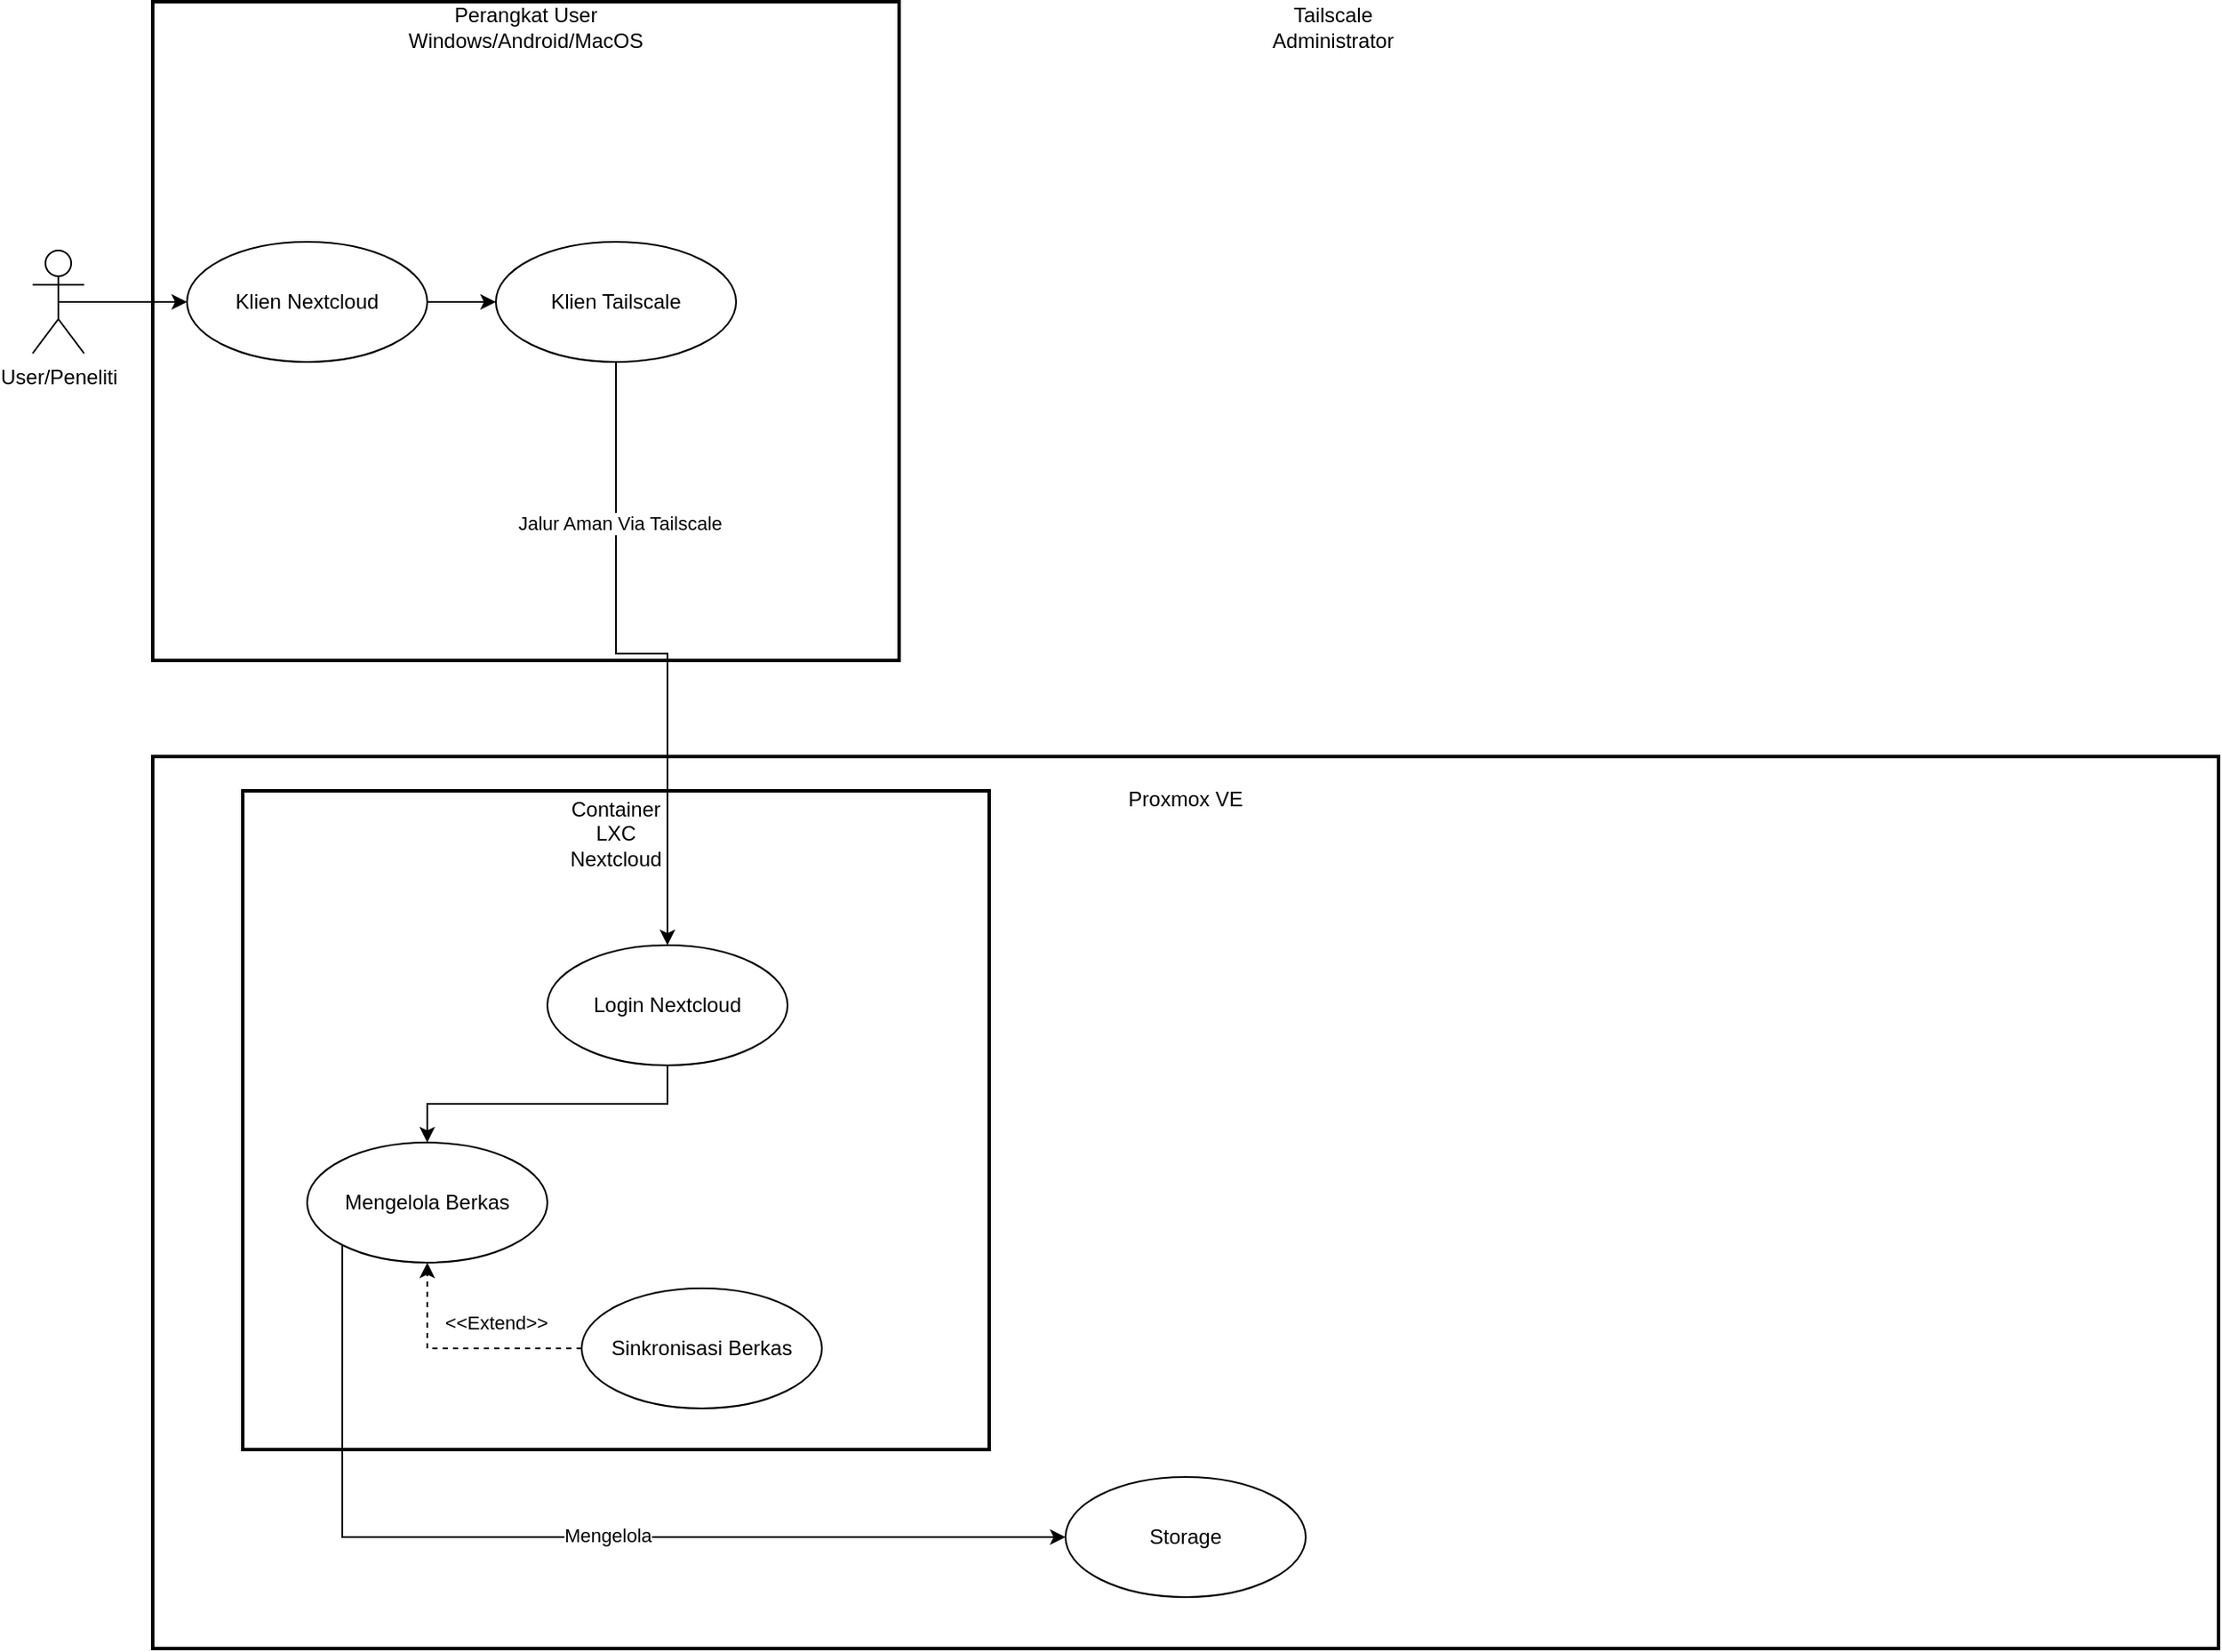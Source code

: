 <mxfile version="28.2.8">
  <diagram name="Page-1" id="b5b7bab2-c9e2-2cf4-8b2a-24fd1a2a6d21">
    <mxGraphModel dx="1414" dy="972" grid="1" gridSize="10" guides="1" tooltips="1" connect="1" arrows="1" fold="1" page="1" pageScale="1" pageWidth="827" pageHeight="1169" background="none" math="0" shadow="0">
      <root>
        <mxCell id="0" />
        <mxCell id="1" parent="0" />
        <mxCell id="vXKmgzWDdsTHZeP3xA94-14" value="" style="whiteSpace=wrap;strokeWidth=2;" vertex="1" parent="1">
          <mxGeometry x="240" y="780" width="1204" height="520" as="geometry" />
        </mxCell>
        <mxCell id="lSBOil5emQWYhYtDji0R-12" value="" style="whiteSpace=wrap;strokeWidth=2;" parent="1" vertex="1">
          <mxGeometry x="240" y="340" width="435" height="384" as="geometry" />
        </mxCell>
        <mxCell id="lSBOil5emQWYhYtDji0R-35" style="edgeStyle=orthogonalEdgeStyle;rounded=0;orthogonalLoop=1;jettySize=auto;html=1;exitX=0.5;exitY=0.5;exitDx=0;exitDy=0;exitPerimeter=0;entryX=0;entryY=0.5;entryDx=0;entryDy=0;" parent="1" source="lSBOil5emQWYhYtDji0R-29" target="lSBOil5emQWYhYtDji0R-34" edge="1">
          <mxGeometry relative="1" as="geometry" />
        </mxCell>
        <mxCell id="lSBOil5emQWYhYtDji0R-29" value="User/Peneliti" style="shape=umlActor;verticalLabelPosition=bottom;verticalAlign=top;html=1;" parent="1" vertex="1">
          <mxGeometry x="170" y="485" width="30" height="60" as="geometry" />
        </mxCell>
        <mxCell id="lSBOil5emQWYhYtDji0R-37" value="" style="edgeStyle=orthogonalEdgeStyle;rounded=0;orthogonalLoop=1;jettySize=auto;html=1;" parent="1" source="lSBOil5emQWYhYtDji0R-34" target="lSBOil5emQWYhYtDji0R-36" edge="1">
          <mxGeometry relative="1" as="geometry" />
        </mxCell>
        <mxCell id="lSBOil5emQWYhYtDji0R-34" value="Klien Nextcloud" style="ellipse;whiteSpace=wrap;html=1;" parent="1" vertex="1">
          <mxGeometry x="260" y="480" width="140" height="70" as="geometry" />
        </mxCell>
        <mxCell id="lSBOil5emQWYhYtDji0R-36" value="Klien Tailscale" style="ellipse;whiteSpace=wrap;html=1;" parent="1" vertex="1">
          <mxGeometry x="440" y="480" width="140" height="70" as="geometry" />
        </mxCell>
        <mxCell id="vXKmgzWDdsTHZeP3xA94-4" value="Perangkat User&lt;br&gt;Windows/Android/MacOS" style="text;html=1;whiteSpace=wrap;strokeColor=none;fillColor=none;align=center;verticalAlign=middle;rounded=0;" vertex="1" parent="1">
          <mxGeometry x="381.25" y="340" width="152.5" height="30" as="geometry" />
        </mxCell>
        <mxCell id="vXKmgzWDdsTHZeP3xA94-6" value="Tailscale Administrator" style="text;html=1;whiteSpace=wrap;strokeColor=none;fillColor=none;align=center;verticalAlign=middle;rounded=0;" vertex="1" parent="1">
          <mxGeometry x="897.5" y="340" width="60" height="30" as="geometry" />
        </mxCell>
        <mxCell id="vXKmgzWDdsTHZeP3xA94-7" value="" style="whiteSpace=wrap;strokeWidth=2;" vertex="1" parent="1">
          <mxGeometry x="292.5" y="800" width="435" height="384" as="geometry" />
        </mxCell>
        <mxCell id="vXKmgzWDdsTHZeP3xA94-11" value="Container LXC Nextcloud" style="text;html=1;whiteSpace=wrap;strokeColor=none;fillColor=none;align=center;verticalAlign=middle;rounded=0;" vertex="1" parent="1">
          <mxGeometry x="480" y="810" width="60" height="30" as="geometry" />
        </mxCell>
        <mxCell id="vXKmgzWDdsTHZeP3xA94-17" value="" style="edgeStyle=orthogonalEdgeStyle;rounded=0;orthogonalLoop=1;jettySize=auto;html=1;" edge="1" parent="1" source="vXKmgzWDdsTHZeP3xA94-15" target="vXKmgzWDdsTHZeP3xA94-16">
          <mxGeometry relative="1" as="geometry" />
        </mxCell>
        <mxCell id="vXKmgzWDdsTHZeP3xA94-15" value="Login Nextcloud" style="ellipse;whiteSpace=wrap;html=1;" vertex="1" parent="1">
          <mxGeometry x="470" y="890" width="140" height="70" as="geometry" />
        </mxCell>
        <mxCell id="vXKmgzWDdsTHZeP3xA94-3" value="" style="edgeStyle=orthogonalEdgeStyle;rounded=0;orthogonalLoop=1;jettySize=auto;html=1;" edge="1" parent="1" source="lSBOil5emQWYhYtDji0R-36" target="vXKmgzWDdsTHZeP3xA94-15">
          <mxGeometry relative="1" as="geometry">
            <mxPoint x="860" y="515" as="targetPoint" />
          </mxGeometry>
        </mxCell>
        <mxCell id="vXKmgzWDdsTHZeP3xA94-12" value="Jalur Aman Via Tailscale" style="edgeLabel;html=1;align=center;verticalAlign=middle;resizable=0;points=[];" vertex="1" connectable="0" parent="vXKmgzWDdsTHZeP3xA94-3">
          <mxGeometry x="-0.492" y="2" relative="1" as="geometry">
            <mxPoint as="offset" />
          </mxGeometry>
        </mxCell>
        <mxCell id="vXKmgzWDdsTHZeP3xA94-24" style="edgeStyle=orthogonalEdgeStyle;rounded=0;orthogonalLoop=1;jettySize=auto;html=1;exitX=0;exitY=1;exitDx=0;exitDy=0;entryX=0;entryY=0.5;entryDx=0;entryDy=0;" edge="1" parent="1" source="vXKmgzWDdsTHZeP3xA94-16" target="vXKmgzWDdsTHZeP3xA94-23">
          <mxGeometry relative="1" as="geometry">
            <Array as="points">
              <mxPoint x="350" y="1235" />
            </Array>
          </mxGeometry>
        </mxCell>
        <mxCell id="vXKmgzWDdsTHZeP3xA94-25" value="Mengelola" style="edgeLabel;html=1;align=center;verticalAlign=middle;resizable=0;points=[];" vertex="1" connectable="0" parent="vXKmgzWDdsTHZeP3xA94-24">
          <mxGeometry x="0.094" y="1" relative="1" as="geometry">
            <mxPoint x="1" as="offset" />
          </mxGeometry>
        </mxCell>
        <mxCell id="vXKmgzWDdsTHZeP3xA94-16" value="Mengelola Berkas" style="ellipse;whiteSpace=wrap;html=1;" vertex="1" parent="1">
          <mxGeometry x="330" y="1005" width="140" height="70" as="geometry" />
        </mxCell>
        <mxCell id="vXKmgzWDdsTHZeP3xA94-20" style="edgeStyle=orthogonalEdgeStyle;rounded=0;orthogonalLoop=1;jettySize=auto;html=1;entryX=0.5;entryY=1;entryDx=0;entryDy=0;dashed=1;" edge="1" parent="1" source="vXKmgzWDdsTHZeP3xA94-18" target="vXKmgzWDdsTHZeP3xA94-16">
          <mxGeometry relative="1" as="geometry" />
        </mxCell>
        <mxCell id="vXKmgzWDdsTHZeP3xA94-21" value="&amp;lt;&amp;lt;Extend&amp;gt;&amp;gt;" style="edgeLabel;html=1;align=center;verticalAlign=middle;resizable=0;points=[];" vertex="1" connectable="0" parent="vXKmgzWDdsTHZeP3xA94-20">
          <mxGeometry x="-0.036" y="1" relative="1" as="geometry">
            <mxPoint x="17" y="-16" as="offset" />
          </mxGeometry>
        </mxCell>
        <mxCell id="vXKmgzWDdsTHZeP3xA94-18" value="Sinkronisasi Berkas" style="ellipse;whiteSpace=wrap;html=1;" vertex="1" parent="1">
          <mxGeometry x="490" y="1090" width="140" height="70" as="geometry" />
        </mxCell>
        <mxCell id="vXKmgzWDdsTHZeP3xA94-22" value="Proxmox VE" style="text;html=1;whiteSpace=wrap;strokeColor=none;fillColor=none;align=center;verticalAlign=middle;rounded=0;" vertex="1" parent="1">
          <mxGeometry x="748" y="790" width="188" height="30" as="geometry" />
        </mxCell>
        <mxCell id="vXKmgzWDdsTHZeP3xA94-23" value="Storage" style="ellipse;whiteSpace=wrap;html=1;" vertex="1" parent="1">
          <mxGeometry x="772" y="1200" width="140" height="70" as="geometry" />
        </mxCell>
      </root>
    </mxGraphModel>
  </diagram>
</mxfile>
